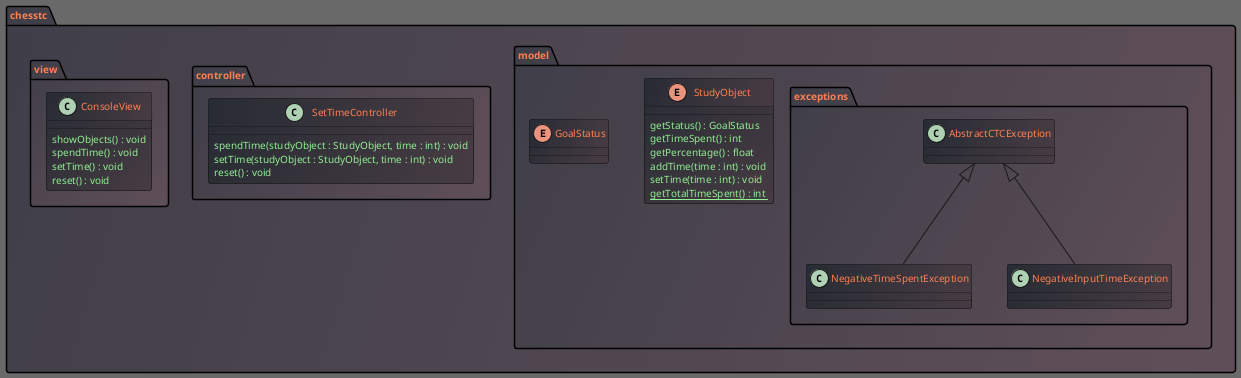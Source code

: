 @startuml
skinparam defaultFontSize 10
skinparam BackgroundColor DimGray
skinparam ClassAttributeFontColor LightGreen
skinparam PackageFontColor coral
skinparam ClassFontColor coral
skinparam package {
BackgroundColor #403F49/#604F59
}
skinparam class {
BackgroundColor #282C34/#483C44
}
skinparam groupInheritance 3

package chesstc {
    package model {
        package exceptions {
            class AbstractCTCException
            class NegativeTimeSpentException
            class NegativeInputTimeException

            AbstractCTCException <|-- NegativeInputTimeException
            AbstractCTCException <|-- NegativeTimeSpentException
        }

        enum StudyObject {
            getStatus() : GoalStatus
            getTimeSpent() : int
            getPercentage() : float
            addTime(time : int) : void
            setTime(time : int) : void
            <u>getTotalTimeSpent() : int </u>
        }

        enum GoalStatus {
        }


    }

    package controller {
        class SetTimeController {
            spendTime(studyObject : StudyObject, time : int) : void
            setTime(studyObject : StudyObject, time : int) : void
            reset() : void
        }
    }

    package view {
        class ConsoleView {
            showObjects() : void
            spendTime() : void
            setTime() : void
            reset() : void
        }
    }
}

@enduml
